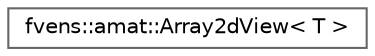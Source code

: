 digraph "Graphical Class Hierarchy"
{
 // LATEX_PDF_SIZE
  bgcolor="transparent";
  edge [fontname=Helvetica,fontsize=10,labelfontname=Helvetica,labelfontsize=10];
  node [fontname=Helvetica,fontsize=10,shape=box,height=0.2,width=0.4];
  rankdir="LR";
  Node0 [id="Node000000",label="fvens::amat::Array2dView\< T \>",height=0.2,width=0.4,color="grey40", fillcolor="white", style="filled",URL="$classfvens_1_1amat_1_1Array2dView.html",tooltip="An immutable 2D view of a raw array."];
}

